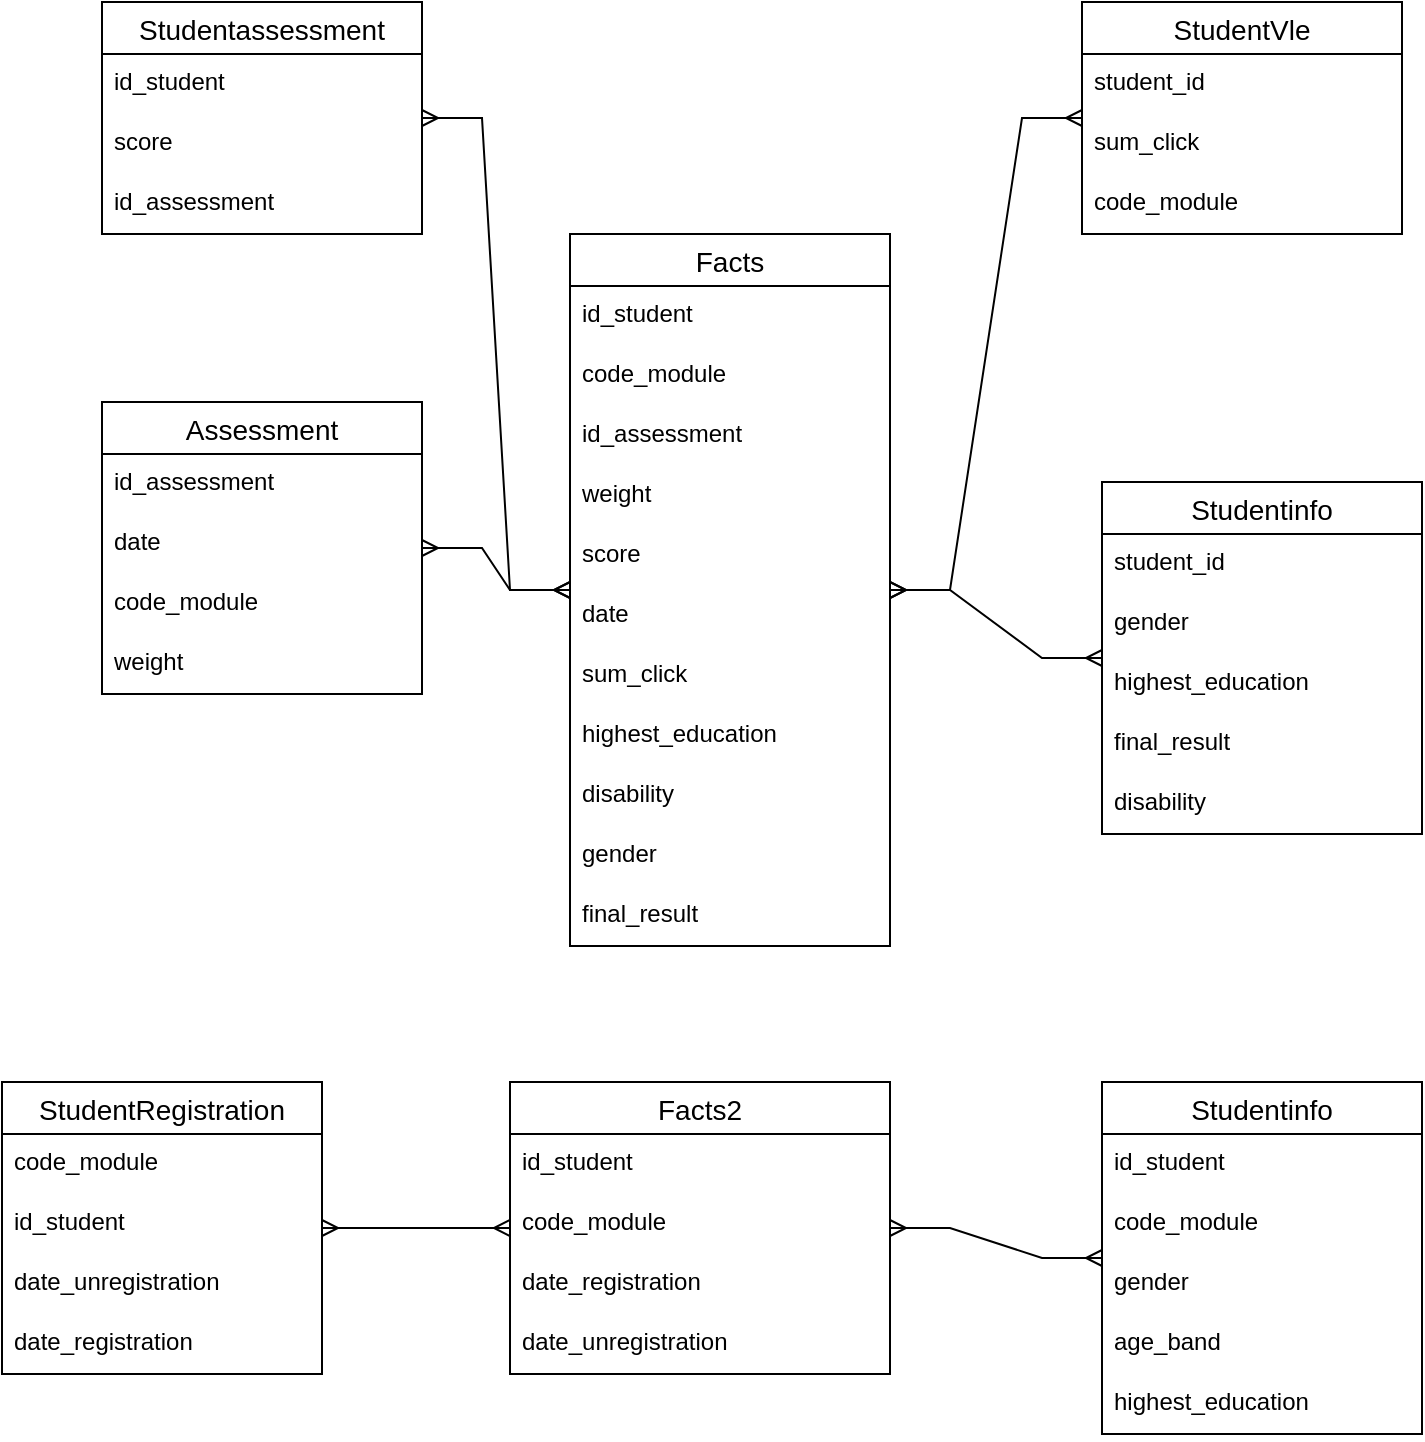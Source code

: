 <mxfile version="20.3.0" type="device"><diagram id="Tkgx20l_TOz9NqpMpqey" name="Page-1"><mxGraphModel dx="1278" dy="641" grid="1" gridSize="10" guides="1" tooltips="1" connect="1" arrows="1" fold="1" page="1" pageScale="1" pageWidth="827" pageHeight="1169" math="0" shadow="0"><root><mxCell id="0"/><mxCell id="1" parent="0"/><mxCell id="ofmW4_UknI85T-E6CV4P-49" value="Studentinfo" style="swimlane;fontStyle=0;childLayout=stackLayout;horizontal=1;startSize=26;horizontalStack=0;resizeParent=1;resizeParentMax=0;resizeLast=0;collapsible=1;marginBottom=0;align=center;fontSize=14;" vertex="1" parent="1"><mxGeometry x="600" y="410" width="160" height="176" as="geometry"/></mxCell><mxCell id="ofmW4_UknI85T-E6CV4P-50" value="student_id" style="text;strokeColor=none;fillColor=none;spacingLeft=4;spacingRight=4;overflow=hidden;rotatable=0;points=[[0,0.5],[1,0.5]];portConstraint=eastwest;fontSize=12;" vertex="1" parent="ofmW4_UknI85T-E6CV4P-49"><mxGeometry y="26" width="160" height="30" as="geometry"/></mxCell><mxCell id="ofmW4_UknI85T-E6CV4P-51" value="gender" style="text;strokeColor=none;fillColor=none;spacingLeft=4;spacingRight=4;overflow=hidden;rotatable=0;points=[[0,0.5],[1,0.5]];portConstraint=eastwest;fontSize=12;" vertex="1" parent="ofmW4_UknI85T-E6CV4P-49"><mxGeometry y="56" width="160" height="30" as="geometry"/></mxCell><mxCell id="ofmW4_UknI85T-E6CV4P-90" value="highest_education" style="text;strokeColor=none;fillColor=none;spacingLeft=4;spacingRight=4;overflow=hidden;rotatable=0;points=[[0,0.5],[1,0.5]];portConstraint=eastwest;fontSize=12;" vertex="1" parent="ofmW4_UknI85T-E6CV4P-49"><mxGeometry y="86" width="160" height="30" as="geometry"/></mxCell><mxCell id="ofmW4_UknI85T-E6CV4P-94" value="final_result" style="text;strokeColor=none;fillColor=none;spacingLeft=4;spacingRight=4;overflow=hidden;rotatable=0;points=[[0,0.5],[1,0.5]];portConstraint=eastwest;fontSize=12;" vertex="1" parent="ofmW4_UknI85T-E6CV4P-49"><mxGeometry y="116" width="160" height="30" as="geometry"/></mxCell><mxCell id="ofmW4_UknI85T-E6CV4P-52" value="disability" style="text;strokeColor=none;fillColor=none;spacingLeft=4;spacingRight=4;overflow=hidden;rotatable=0;points=[[0,0.5],[1,0.5]];portConstraint=eastwest;fontSize=12;" vertex="1" parent="ofmW4_UknI85T-E6CV4P-49"><mxGeometry y="146" width="160" height="30" as="geometry"/></mxCell><mxCell id="ofmW4_UknI85T-E6CV4P-53" value="Studentassessment" style="swimlane;fontStyle=0;childLayout=stackLayout;horizontal=1;startSize=26;horizontalStack=0;resizeParent=1;resizeParentMax=0;resizeLast=0;collapsible=1;marginBottom=0;align=center;fontSize=14;" vertex="1" parent="1"><mxGeometry x="100" y="170" width="160" height="116" as="geometry"/></mxCell><mxCell id="ofmW4_UknI85T-E6CV4P-54" value="id_student" style="text;strokeColor=none;fillColor=none;spacingLeft=4;spacingRight=4;overflow=hidden;rotatable=0;points=[[0,0.5],[1,0.5]];portConstraint=eastwest;fontSize=12;" vertex="1" parent="ofmW4_UknI85T-E6CV4P-53"><mxGeometry y="26" width="160" height="30" as="geometry"/></mxCell><mxCell id="ofmW4_UknI85T-E6CV4P-89" value="score" style="text;strokeColor=none;fillColor=none;spacingLeft=4;spacingRight=4;overflow=hidden;rotatable=0;points=[[0,0.5],[1,0.5]];portConstraint=eastwest;fontSize=12;" vertex="1" parent="ofmW4_UknI85T-E6CV4P-53"><mxGeometry y="56" width="160" height="30" as="geometry"/></mxCell><mxCell id="ofmW4_UknI85T-E6CV4P-55" value="id_assessment" style="text;strokeColor=none;fillColor=none;spacingLeft=4;spacingRight=4;overflow=hidden;rotatable=0;points=[[0,0.5],[1,0.5]];portConstraint=eastwest;fontSize=12;" vertex="1" parent="ofmW4_UknI85T-E6CV4P-53"><mxGeometry y="86" width="160" height="30" as="geometry"/></mxCell><mxCell id="ofmW4_UknI85T-E6CV4P-57" value="Assessment" style="swimlane;fontStyle=0;childLayout=stackLayout;horizontal=1;startSize=26;horizontalStack=0;resizeParent=1;resizeParentMax=0;resizeLast=0;collapsible=1;marginBottom=0;align=center;fontSize=14;" vertex="1" parent="1"><mxGeometry x="100" y="370" width="160" height="146" as="geometry"/></mxCell><mxCell id="ofmW4_UknI85T-E6CV4P-58" value="id_assessment&#10;" style="text;strokeColor=none;fillColor=none;spacingLeft=4;spacingRight=4;overflow=hidden;rotatable=0;points=[[0,0.5],[1,0.5]];portConstraint=eastwest;fontSize=12;" vertex="1" parent="ofmW4_UknI85T-E6CV4P-57"><mxGeometry y="26" width="160" height="30" as="geometry"/></mxCell><mxCell id="ofmW4_UknI85T-E6CV4P-59" value="date" style="text;strokeColor=none;fillColor=none;spacingLeft=4;spacingRight=4;overflow=hidden;rotatable=0;points=[[0,0.5],[1,0.5]];portConstraint=eastwest;fontSize=12;" vertex="1" parent="ofmW4_UknI85T-E6CV4P-57"><mxGeometry y="56" width="160" height="30" as="geometry"/></mxCell><mxCell id="ofmW4_UknI85T-E6CV4P-60" value="code_module" style="text;strokeColor=none;fillColor=none;spacingLeft=4;spacingRight=4;overflow=hidden;rotatable=0;points=[[0,0.5],[1,0.5]];portConstraint=eastwest;fontSize=12;" vertex="1" parent="ofmW4_UknI85T-E6CV4P-57"><mxGeometry y="86" width="160" height="30" as="geometry"/></mxCell><mxCell id="ofmW4_UknI85T-E6CV4P-88" value="weight" style="text;strokeColor=none;fillColor=none;spacingLeft=4;spacingRight=4;overflow=hidden;rotatable=0;points=[[0,0.5],[1,0.5]];portConstraint=eastwest;fontSize=12;" vertex="1" parent="ofmW4_UknI85T-E6CV4P-57"><mxGeometry y="116" width="160" height="30" as="geometry"/></mxCell><mxCell id="ofmW4_UknI85T-E6CV4P-61" value="Facts" style="swimlane;fontStyle=0;childLayout=stackLayout;horizontal=1;startSize=26;horizontalStack=0;resizeParent=1;resizeParentMax=0;resizeLast=0;collapsible=1;marginBottom=0;align=center;fontSize=14;" vertex="1" parent="1"><mxGeometry x="334" y="286" width="160" height="356" as="geometry"/></mxCell><mxCell id="ofmW4_UknI85T-E6CV4P-62" value="id_student" style="text;strokeColor=none;fillColor=none;spacingLeft=4;spacingRight=4;overflow=hidden;rotatable=0;points=[[0,0.5],[1,0.5]];portConstraint=eastwest;fontSize=12;" vertex="1" parent="ofmW4_UknI85T-E6CV4P-61"><mxGeometry y="26" width="160" height="30" as="geometry"/></mxCell><mxCell id="ofmW4_UknI85T-E6CV4P-92" value="code_module" style="text;strokeColor=none;fillColor=none;spacingLeft=4;spacingRight=4;overflow=hidden;rotatable=0;points=[[0,0.5],[1,0.5]];portConstraint=eastwest;fontSize=12;" vertex="1" parent="ofmW4_UknI85T-E6CV4P-61"><mxGeometry y="56" width="160" height="30" as="geometry"/></mxCell><mxCell id="ofmW4_UknI85T-E6CV4P-63" value="id_assessment" style="text;strokeColor=none;fillColor=none;spacingLeft=4;spacingRight=4;overflow=hidden;rotatable=0;points=[[0,0.5],[1,0.5]];portConstraint=eastwest;fontSize=12;" vertex="1" parent="ofmW4_UknI85T-E6CV4P-61"><mxGeometry y="86" width="160" height="30" as="geometry"/></mxCell><mxCell id="ofmW4_UknI85T-E6CV4P-93" value="weight" style="text;strokeColor=none;fillColor=none;spacingLeft=4;spacingRight=4;overflow=hidden;rotatable=0;points=[[0,0.5],[1,0.5]];portConstraint=eastwest;fontSize=12;" vertex="1" parent="ofmW4_UknI85T-E6CV4P-61"><mxGeometry y="116" width="160" height="30" as="geometry"/></mxCell><mxCell id="ofmW4_UknI85T-E6CV4P-64" value="score" style="text;strokeColor=none;fillColor=none;spacingLeft=4;spacingRight=4;overflow=hidden;rotatable=0;points=[[0,0.5],[1,0.5]];portConstraint=eastwest;fontSize=12;" vertex="1" parent="ofmW4_UknI85T-E6CV4P-61"><mxGeometry y="146" width="160" height="30" as="geometry"/></mxCell><mxCell id="ofmW4_UknI85T-E6CV4P-91" value="date" style="text;strokeColor=none;fillColor=none;spacingLeft=4;spacingRight=4;overflow=hidden;rotatable=0;points=[[0,0.5],[1,0.5]];portConstraint=eastwest;fontSize=12;" vertex="1" parent="ofmW4_UknI85T-E6CV4P-61"><mxGeometry y="176" width="160" height="30" as="geometry"/></mxCell><mxCell id="ofmW4_UknI85T-E6CV4P-95" value="sum_click" style="text;strokeColor=none;fillColor=none;spacingLeft=4;spacingRight=4;overflow=hidden;rotatable=0;points=[[0,0.5],[1,0.5]];portConstraint=eastwest;fontSize=12;" vertex="1" parent="ofmW4_UknI85T-E6CV4P-61"><mxGeometry y="206" width="160" height="30" as="geometry"/></mxCell><mxCell id="ofmW4_UknI85T-E6CV4P-97" value="highest_education" style="text;strokeColor=none;fillColor=none;spacingLeft=4;spacingRight=4;overflow=hidden;rotatable=0;points=[[0,0.5],[1,0.5]];portConstraint=eastwest;fontSize=12;" vertex="1" parent="ofmW4_UknI85T-E6CV4P-61"><mxGeometry y="236" width="160" height="30" as="geometry"/></mxCell><mxCell id="ofmW4_UknI85T-E6CV4P-99" value="disability" style="text;strokeColor=none;fillColor=none;spacingLeft=4;spacingRight=4;overflow=hidden;rotatable=0;points=[[0,0.5],[1,0.5]];portConstraint=eastwest;fontSize=12;" vertex="1" parent="ofmW4_UknI85T-E6CV4P-61"><mxGeometry y="266" width="160" height="30" as="geometry"/></mxCell><mxCell id="ofmW4_UknI85T-E6CV4P-96" value="gender" style="text;strokeColor=none;fillColor=none;spacingLeft=4;spacingRight=4;overflow=hidden;rotatable=0;points=[[0,0.5],[1,0.5]];portConstraint=eastwest;fontSize=12;" vertex="1" parent="ofmW4_UknI85T-E6CV4P-61"><mxGeometry y="296" width="160" height="30" as="geometry"/></mxCell><mxCell id="ofmW4_UknI85T-E6CV4P-98" value="final_result" style="text;strokeColor=none;fillColor=none;spacingLeft=4;spacingRight=4;overflow=hidden;rotatable=0;points=[[0,0.5],[1,0.5]];portConstraint=eastwest;fontSize=12;" vertex="1" parent="ofmW4_UknI85T-E6CV4P-61"><mxGeometry y="326" width="160" height="30" as="geometry"/></mxCell><mxCell id="ofmW4_UknI85T-E6CV4P-65" value="StudentVle" style="swimlane;fontStyle=0;childLayout=stackLayout;horizontal=1;startSize=26;horizontalStack=0;resizeParent=1;resizeParentMax=0;resizeLast=0;collapsible=1;marginBottom=0;align=center;fontSize=14;" vertex="1" parent="1"><mxGeometry x="590" y="170" width="160" height="116" as="geometry"/></mxCell><mxCell id="ofmW4_UknI85T-E6CV4P-66" value="student_id" style="text;strokeColor=none;fillColor=none;spacingLeft=4;spacingRight=4;overflow=hidden;rotatable=0;points=[[0,0.5],[1,0.5]];portConstraint=eastwest;fontSize=12;" vertex="1" parent="ofmW4_UknI85T-E6CV4P-65"><mxGeometry y="26" width="160" height="30" as="geometry"/></mxCell><mxCell id="ofmW4_UknI85T-E6CV4P-67" value="sum_click" style="text;strokeColor=none;fillColor=none;spacingLeft=4;spacingRight=4;overflow=hidden;rotatable=0;points=[[0,0.5],[1,0.5]];portConstraint=eastwest;fontSize=12;" vertex="1" parent="ofmW4_UknI85T-E6CV4P-65"><mxGeometry y="56" width="160" height="30" as="geometry"/></mxCell><mxCell id="ofmW4_UknI85T-E6CV4P-68" value="code_module" style="text;strokeColor=none;fillColor=none;spacingLeft=4;spacingRight=4;overflow=hidden;rotatable=0;points=[[0,0.5],[1,0.5]];portConstraint=eastwest;fontSize=12;" vertex="1" parent="ofmW4_UknI85T-E6CV4P-65"><mxGeometry y="86" width="160" height="30" as="geometry"/></mxCell><mxCell id="ofmW4_UknI85T-E6CV4P-69" value="Facts2" style="swimlane;fontStyle=0;childLayout=stackLayout;horizontal=1;startSize=26;horizontalStack=0;resizeParent=1;resizeParentMax=0;resizeLast=0;collapsible=1;marginBottom=0;align=center;fontSize=14;" vertex="1" parent="1"><mxGeometry x="304" y="710" width="190" height="146" as="geometry"/></mxCell><mxCell id="ofmW4_UknI85T-E6CV4P-70" value="id_student" style="text;strokeColor=none;fillColor=none;spacingLeft=4;spacingRight=4;overflow=hidden;rotatable=0;points=[[0,0.5],[1,0.5]];portConstraint=eastwest;fontSize=12;" vertex="1" parent="ofmW4_UknI85T-E6CV4P-69"><mxGeometry y="26" width="190" height="30" as="geometry"/></mxCell><mxCell id="ofmW4_UknI85T-E6CV4P-71" value="code_module" style="text;strokeColor=none;fillColor=none;spacingLeft=4;spacingRight=4;overflow=hidden;rotatable=0;points=[[0,0.5],[1,0.5]];portConstraint=eastwest;fontSize=12;" vertex="1" parent="ofmW4_UknI85T-E6CV4P-69"><mxGeometry y="56" width="190" height="30" as="geometry"/></mxCell><mxCell id="ofmW4_UknI85T-E6CV4P-72" value="date_registration" style="text;strokeColor=none;fillColor=none;spacingLeft=4;spacingRight=4;overflow=hidden;rotatable=0;points=[[0,0.5],[1,0.5]];portConstraint=eastwest;fontSize=12;" vertex="1" parent="ofmW4_UknI85T-E6CV4P-69"><mxGeometry y="86" width="190" height="30" as="geometry"/></mxCell><mxCell id="ofmW4_UknI85T-E6CV4P-82" value="date_unregistration" style="text;strokeColor=none;fillColor=none;spacingLeft=4;spacingRight=4;overflow=hidden;rotatable=0;points=[[0,0.5],[1,0.5]];portConstraint=eastwest;fontSize=12;" vertex="1" parent="ofmW4_UknI85T-E6CV4P-69"><mxGeometry y="116" width="190" height="30" as="geometry"/></mxCell><mxCell id="ofmW4_UknI85T-E6CV4P-73" value="Studentinfo" style="swimlane;fontStyle=0;childLayout=stackLayout;horizontal=1;startSize=26;horizontalStack=0;resizeParent=1;resizeParentMax=0;resizeLast=0;collapsible=1;marginBottom=0;align=center;fontSize=14;" vertex="1" parent="1"><mxGeometry x="600" y="710" width="160" height="176" as="geometry"/></mxCell><mxCell id="ofmW4_UknI85T-E6CV4P-83" value="id_student" style="text;strokeColor=none;fillColor=none;spacingLeft=4;spacingRight=4;overflow=hidden;rotatable=0;points=[[0,0.5],[1,0.5]];portConstraint=eastwest;fontSize=12;" vertex="1" parent="ofmW4_UknI85T-E6CV4P-73"><mxGeometry y="26" width="160" height="30" as="geometry"/></mxCell><mxCell id="ofmW4_UknI85T-E6CV4P-85" value="code_module" style="text;strokeColor=none;fillColor=none;spacingLeft=4;spacingRight=4;overflow=hidden;rotatable=0;points=[[0,0.5],[1,0.5]];portConstraint=eastwest;fontSize=12;" vertex="1" parent="ofmW4_UknI85T-E6CV4P-73"><mxGeometry y="56" width="160" height="30" as="geometry"/></mxCell><mxCell id="ofmW4_UknI85T-E6CV4P-75" value="gender" style="text;strokeColor=none;fillColor=none;spacingLeft=4;spacingRight=4;overflow=hidden;rotatable=0;points=[[0,0.5],[1,0.5]];portConstraint=eastwest;fontSize=12;" vertex="1" parent="ofmW4_UknI85T-E6CV4P-73"><mxGeometry y="86" width="160" height="30" as="geometry"/></mxCell><mxCell id="ofmW4_UknI85T-E6CV4P-76" value="age_band" style="text;strokeColor=none;fillColor=none;spacingLeft=4;spacingRight=4;overflow=hidden;rotatable=0;points=[[0,0.5],[1,0.5]];portConstraint=eastwest;fontSize=12;" vertex="1" parent="ofmW4_UknI85T-E6CV4P-73"><mxGeometry y="116" width="160" height="30" as="geometry"/></mxCell><mxCell id="ofmW4_UknI85T-E6CV4P-84" value="highest_education" style="text;strokeColor=none;fillColor=none;spacingLeft=4;spacingRight=4;overflow=hidden;rotatable=0;points=[[0,0.5],[1,0.5]];portConstraint=eastwest;fontSize=12;" vertex="1" parent="ofmW4_UknI85T-E6CV4P-73"><mxGeometry y="146" width="160" height="30" as="geometry"/></mxCell><mxCell id="ofmW4_UknI85T-E6CV4P-77" value="StudentRegistration" style="swimlane;fontStyle=0;childLayout=stackLayout;horizontal=1;startSize=26;horizontalStack=0;resizeParent=1;resizeParentMax=0;resizeLast=0;collapsible=1;marginBottom=0;align=center;fontSize=14;" vertex="1" parent="1"><mxGeometry x="50" y="710" width="160" height="146" as="geometry"/></mxCell><mxCell id="ofmW4_UknI85T-E6CV4P-78" value="code_module" style="text;strokeColor=none;fillColor=none;spacingLeft=4;spacingRight=4;overflow=hidden;rotatable=0;points=[[0,0.5],[1,0.5]];portConstraint=eastwest;fontSize=12;" vertex="1" parent="ofmW4_UknI85T-E6CV4P-77"><mxGeometry y="26" width="160" height="30" as="geometry"/></mxCell><mxCell id="ofmW4_UknI85T-E6CV4P-79" value="id_student" style="text;strokeColor=none;fillColor=none;spacingLeft=4;spacingRight=4;overflow=hidden;rotatable=0;points=[[0,0.5],[1,0.5]];portConstraint=eastwest;fontSize=12;" vertex="1" parent="ofmW4_UknI85T-E6CV4P-77"><mxGeometry y="56" width="160" height="30" as="geometry"/></mxCell><mxCell id="ofmW4_UknI85T-E6CV4P-81" value="date_unregistration" style="text;strokeColor=none;fillColor=none;spacingLeft=4;spacingRight=4;overflow=hidden;rotatable=0;points=[[0,0.5],[1,0.5]];portConstraint=eastwest;fontSize=12;" vertex="1" parent="ofmW4_UknI85T-E6CV4P-77"><mxGeometry y="86" width="160" height="30" as="geometry"/></mxCell><mxCell id="ofmW4_UknI85T-E6CV4P-80" value="date_registration" style="text;strokeColor=none;fillColor=none;spacingLeft=4;spacingRight=4;overflow=hidden;rotatable=0;points=[[0,0.5],[1,0.5]];portConstraint=eastwest;fontSize=12;" vertex="1" parent="ofmW4_UknI85T-E6CV4P-77"><mxGeometry y="116" width="160" height="30" as="geometry"/></mxCell><mxCell id="ofmW4_UknI85T-E6CV4P-86" value="" style="edgeStyle=entityRelationEdgeStyle;fontSize=12;html=1;endArrow=ERmany;startArrow=ERmany;rounded=0;" edge="1" parent="1" source="ofmW4_UknI85T-E6CV4P-77" target="ofmW4_UknI85T-E6CV4P-69"><mxGeometry width="100" height="100" relative="1" as="geometry"><mxPoint x="200" y="990" as="sourcePoint"/><mxPoint x="300" y="890" as="targetPoint"/></mxGeometry></mxCell><mxCell id="ofmW4_UknI85T-E6CV4P-87" value="" style="edgeStyle=entityRelationEdgeStyle;fontSize=12;html=1;endArrow=ERmany;startArrow=ERmany;rounded=0;" edge="1" parent="1" source="ofmW4_UknI85T-E6CV4P-69" target="ofmW4_UknI85T-E6CV4P-73"><mxGeometry width="100" height="100" relative="1" as="geometry"><mxPoint x="540" y="1020" as="sourcePoint"/><mxPoint x="640" y="920" as="targetPoint"/></mxGeometry></mxCell><mxCell id="ofmW4_UknI85T-E6CV4P-100" value="" style="edgeStyle=entityRelationEdgeStyle;fontSize=12;html=1;endArrow=ERmany;startArrow=ERmany;rounded=0;" edge="1" parent="1" source="ofmW4_UknI85T-E6CV4P-49" target="ofmW4_UknI85T-E6CV4P-61"><mxGeometry width="100" height="100" relative="1" as="geometry"><mxPoint x="190" y="680" as="sourcePoint"/><mxPoint x="290" y="580" as="targetPoint"/></mxGeometry></mxCell><mxCell id="ofmW4_UknI85T-E6CV4P-101" value="" style="edgeStyle=entityRelationEdgeStyle;fontSize=12;html=1;endArrow=ERmany;startArrow=ERmany;rounded=0;" edge="1" parent="1" source="ofmW4_UknI85T-E6CV4P-57" target="ofmW4_UknI85T-E6CV4P-61"><mxGeometry width="100" height="100" relative="1" as="geometry"><mxPoint x="200" y="690" as="sourcePoint"/><mxPoint x="300" y="590" as="targetPoint"/></mxGeometry></mxCell><mxCell id="ofmW4_UknI85T-E6CV4P-102" value="" style="edgeStyle=entityRelationEdgeStyle;fontSize=12;html=1;endArrow=ERmany;startArrow=ERmany;rounded=0;" edge="1" parent="1" source="ofmW4_UknI85T-E6CV4P-53" target="ofmW4_UknI85T-E6CV4P-61"><mxGeometry width="100" height="100" relative="1" as="geometry"><mxPoint x="200" y="690" as="sourcePoint"/><mxPoint x="300" y="590" as="targetPoint"/></mxGeometry></mxCell><mxCell id="ofmW4_UknI85T-E6CV4P-103" value="" style="edgeStyle=entityRelationEdgeStyle;fontSize=12;html=1;endArrow=ERmany;startArrow=ERmany;rounded=0;" edge="1" parent="1" source="ofmW4_UknI85T-E6CV4P-65" target="ofmW4_UknI85T-E6CV4P-61"><mxGeometry width="100" height="100" relative="1" as="geometry"><mxPoint x="200" y="690" as="sourcePoint"/><mxPoint x="300" y="590" as="targetPoint"/></mxGeometry></mxCell></root></mxGraphModel></diagram></mxfile>